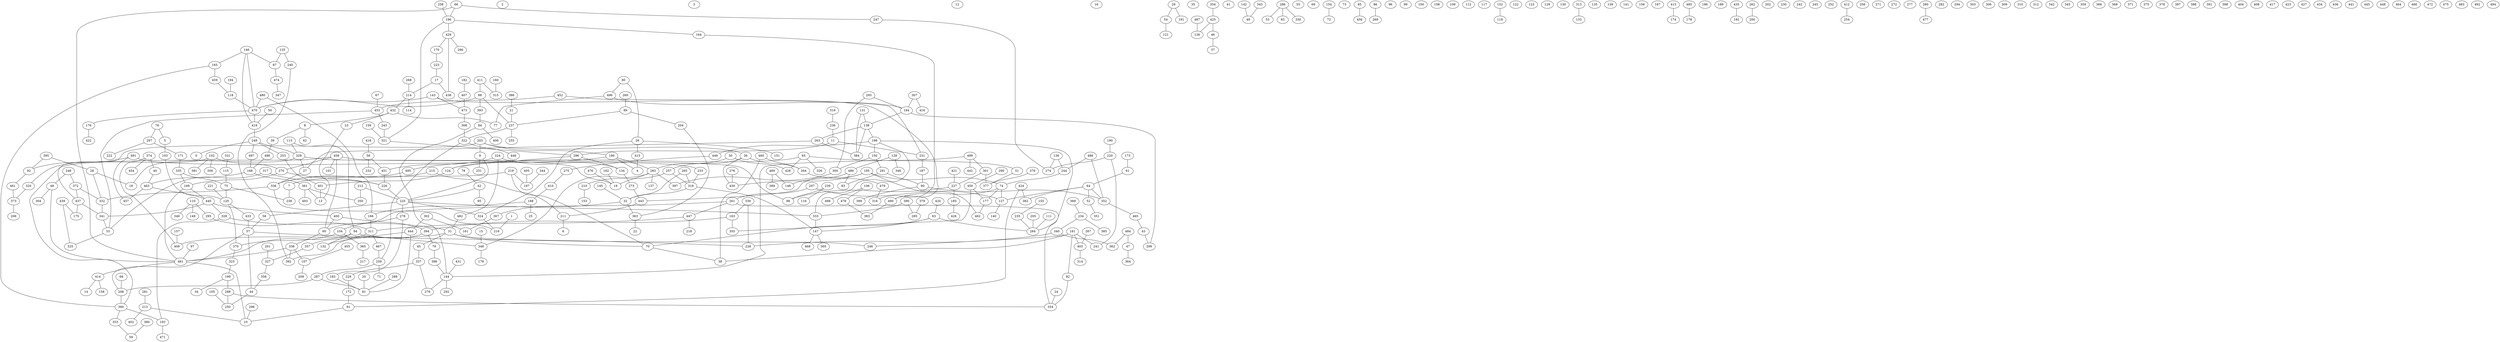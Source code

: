 graph G {
0;
1;
2;
3;
4;
5;
6;
7;
8;
9;
10;
11;
12;
13;
14;
15;
16;
17;
18;
19;
20;
21;
22;
23;
24;
25;
26;
27;
28;
29;
30;
31;
32;
33;
34;
35;
36;
37;
38;
39;
40;
41;
42;
43;
44;
45;
46;
47;
48;
49;
50;
51;
52;
53;
54;
55;
56;
57;
58;
59;
60;
61;
62;
63;
64;
65;
66;
67;
68;
69;
70;
71;
72;
73;
74;
75;
76;
77;
78;
79;
80;
81;
82;
83;
84;
85;
86;
87;
88;
89;
90;
91;
92;
93;
94;
95;
96;
97;
98;
99;
100;
101;
102;
103;
104;
105;
106;
107;
108;
109;
110;
111;
112;
113;
114;
115;
116;
117;
118;
119;
120;
121;
122;
123;
124;
125;
126;
127;
128;
129;
130;
131;
132;
133;
134;
135;
136;
137;
138;
139;
140;
141;
142;
143;
144;
145;
146;
147;
148;
149;
150;
151;
152;
153;
154;
155;
156;
157;
158;
159;
160;
161;
162;
163;
164;
165;
166;
167;
168;
169;
170;
171;
172;
173;
174;
175;
176;
177;
178;
179;
180;
181;
182;
183;
184;
185;
186;
187;
188;
189;
190;
191;
192;
193;
194;
195;
196;
197;
198;
199;
200;
201;
202;
203;
204;
205;
206;
207;
208;
209;
210;
211;
212;
213;
214;
215;
216;
217;
218;
219;
220;
221;
222;
223;
224;
225;
226;
227;
228;
229;
230;
231;
232;
233;
234;
235;
236;
237;
238;
239;
240;
241;
242;
243;
244;
245;
246;
247;
248;
249;
250;
251;
252;
253;
254;
255;
256;
257;
258;
259;
260;
261;
262;
263;
264;
265;
266;
267;
268;
269;
270;
271;
272;
273;
274;
275;
276;
277;
278;
279;
280;
281;
282;
283;
284;
285;
286;
287;
288;
289;
290;
291;
292;
293;
294;
295;
296;
297;
298;
299;
300;
301;
302;
303;
304;
305;
306;
307;
308;
309;
310;
311;
312;
313;
314;
315;
316;
317;
318;
319;
320;
321;
322;
323;
324;
325;
326;
327;
328;
329;
330;
331;
332;
333;
334;
335;
336;
337;
338;
339;
340;
341;
342;
343;
344;
345;
346;
347;
348;
349;
350;
351;
352;
353;
354;
355;
356;
357;
358;
359;
360;
361;
362;
363;
364;
365;
366;
367;
368;
369;
370;
371;
372;
373;
374;
375;
376;
377;
378;
379;
380;
381;
382;
383;
384;
385;
386;
387;
388;
389;
390;
391;
392;
393;
394;
395;
396;
397;
398;
399;
400;
401;
402;
403;
404;
405;
406;
407;
408;
409;
410;
411;
412;
413;
414;
415;
416;
417;
418;
419;
420;
421;
422;
423;
424;
425;
426;
427;
428;
429;
430;
431;
432;
433;
434;
435;
436;
437;
438;
439;
440;
441;
442;
443;
444;
445;
446;
447;
448;
449;
450;
451;
452;
453;
454;
455;
456;
457;
458;
459;
460;
461;
462;
463;
464;
465;
466;
467;
468;
469;
470;
471;
472;
473;
474;
475;
476;
477;
478;
479;
480;
481;
482;
483;
484;
485;
486;
487;
488;
489;
490;
491;
492;
493;
494;
495;
496;
497;
498;
499;
17--214;
224--451;
425--46;
78--42;
171--335;
270--226;
125--240;
435--192;
214--432;
224--134;
207--127;
329--98;
164--316;
495--336;
470--419;
8--62;
106--498;
361--493;
26--151;
337--229;
28--332;
163--355;
180--495;
84--144;
31--70;
184--299;
104--365;
44--250;
414--158;
231--187;
257--210;
450--355;
237--255;
263--384;
221--120;
437--341;
431--144;
343--49;
70--38;
497--168;
110--295;
94--348;
438--429;
453--243;
94--481;
106--478;
405--197;
353--59;
177--462;
333--147;
331--115;
103--120;
94--132;
286--53;
444--81;
146--165;
48--304;
461--373;
432--77;
329--27;
225--324;
23--13;
75--238;
300--397;
8--39;
261--447;
348--179;
145--32;
384--138;
278--183;
181--82;
235--284;
66--247;
357--327;
51--377;
394--79;
28--18;
31--409;
473--308;
128--346;
88--470;
491--457;
79--396;
80--26;
87--474;
205--284;
419--249;
339--228;
184--138;
395--28;
168--463;
199--288;
131--138;
20--81;
138--198;
481--10;
75--120;
462--195;
64--352;
372--332;
180--4;
396--144;
102--320;
340--228;
46--37;
420--63;
354--425;
283--137;
30--428;
380--59;
240--392;
459--118;
146--470;
484--47;
424--382;
429--266;
489--148;
247--274;
26--324;
127--140;
118--470;
212--225;
105--250;
268--214;
210--153;
318--32;
296--134;
458--270;
360--193;
113--94;
196--321;
11--231;
237--322;
224--482;
147--305;
296--124;
157--409;
358--44;
64--382;
168--361;
226--225;
208--360;
102--356;
188--25;
102--381;
311--467;
248--372;
344--197;
361--13;
295--311;
401--13;
480--166;
50--419;
201--327;
42--225;
258--196;
1--216;
249--329;
85--456;
479--316;
165--360;
338--481;
263--27;
219--197;
67--453;
169--440;
363--22;
307--416;
76--297;
102--270;
144--292;
166--311;
45--337;
482--31;
437--175;
215--336;
320--373;
253--401;
170--223;
131--384;
470--176;
411--315;
203--36;
143--490;
57--228;
447--311;
484--362;
439--325;
97--481;
486--168;
418--56;
278--104;
374--454;
236--11;
460--38;
270--169;
395--92;
244--74;
336--216;
165--459;
66--481;
290--450;
286--330;
65--428;
499--442;
297--171;
32--367;
229--172;
36--257;
234--385;
481--414;
68--208;
249--497;
65--124;
447--218;
182--407;
283--348;
476--19;
233--318;
489--83;
361--350;
190--220;
260--89;
335--169;
373--206;
84--406;
104--370;
370--323;
89--237;
15--348;
293--300;
162--19;
390--285;
335--75;
469--148;
307--184;
491--92;
452--453;
203--180;
194--118;
207--261;
65--51;
243--321;
288--250;
411--88;
110--349;
219--7;
203--9;
321--296;
107--209;
63--147;
187--90;
159--321;
393--84;
142--49;
220--274;
88--237;
308--322;
63--70;
88--393;
376--377;
322--259;
172--91;
47--364;
379--285;
293--184;
9--225;
449--275;
327--358;
40--463;
110--149;
467--259;
328--31;
144--279;
143--473;
74--490;
338--107;
424--91;
64--52;
181--403;
136--244;
374--40;
496--77;
65--326;
74--127;
86--269;
262--200;
42--95;
163--394;
339--163;
7--238;
499--144;
414--14;
386--21;
150--300;
61--64;
302--444;
288--334;
249--253;
9--251;
89--204;
444--132;
490--383;
63--284;
180--283;
400--394;
147--468;
261--60;
204--363;
374--409;
365--217;
440--328;
287--81;
227--185;
146--87;
340--362;
287--208;
465--43;
198--333;
176--422;
323--199;
421--227;
455--107;
80--496;
433--57;
239--98;
463--457;
11--296;
458--101;
169--481;
198--449;
125--87;
318--147;
203--437;
57--44;
154--72;
301--377;
36--430;
64--127;
17--438;
328--193;
30--283;
29--191;
291--83;
469--389;
124--401;
152--119;
286--93;
352--465;
403--314;
259--287;
39--486;
281--213;
219--70;
56--451;
336--332;
56--232;
322--446;
82--334;
48--481;
259--71;
198--284;
367--161;
458--360;
283--397;
400--60;
439--175;
150--291;
264--479;
52--351;
313--133;
491--233;
317--33;
143--470;
188--166;
193--471;
488--244;
33--325;
480--470;
214--114;
474--347;
57--208;
21--237;
183--81;
440--400;
317--226;
265--318;
450--177;
134--273;
301--227;
181--241;
311--357;
115--75;
485--178;
26--415;
195--74;
332--341;
225--278;
225--333;
460--264;
74--177;
248--48;
276--430;
181--246;
487--126;
478--383;
160--315;
24--334;
453--33;
138--263;
239--116;
185--426;
196--429;
66--196;
432--8;
215--211;
120--433;
29--54;
390--333;
337--279;
452--231;
440--341;
195--430;
212--350;
302--161;
410--188;
58--57;
234--340;
211--6;
407--473;
36--264;
120--370;
196--164;
458--19;
181--38;
257--318;
267--403;
60--338;
394--392;
31--246;
199--34;
91--10;
111--284;
289--81;
496--184;
92--461;
54--121;
432--23;
223--17;
31--45;
291--90;
280--477;
372--437;
195--443;
415--4;
213--402;
443--211;
429--170;
324--216;
173--61;
360--353;
369--234;
319--236;
90--352;
155--235;
146--419;
261--334;
249--0;
341--33;
220--241;
76--5;
198--150;
338--392;
425--126;
451--226;
298--10;
329--18;
5--103;
27--336;
113--329;
213--10;
136--274;
273--443;
43--299;
463--440;
275--410;
412--254;
413--174;
225--58;
283--19;
227--98;
265--32;
499--301;
90--399;
297--222;
488--352;
32--363;
128--489;
458--60;
}
